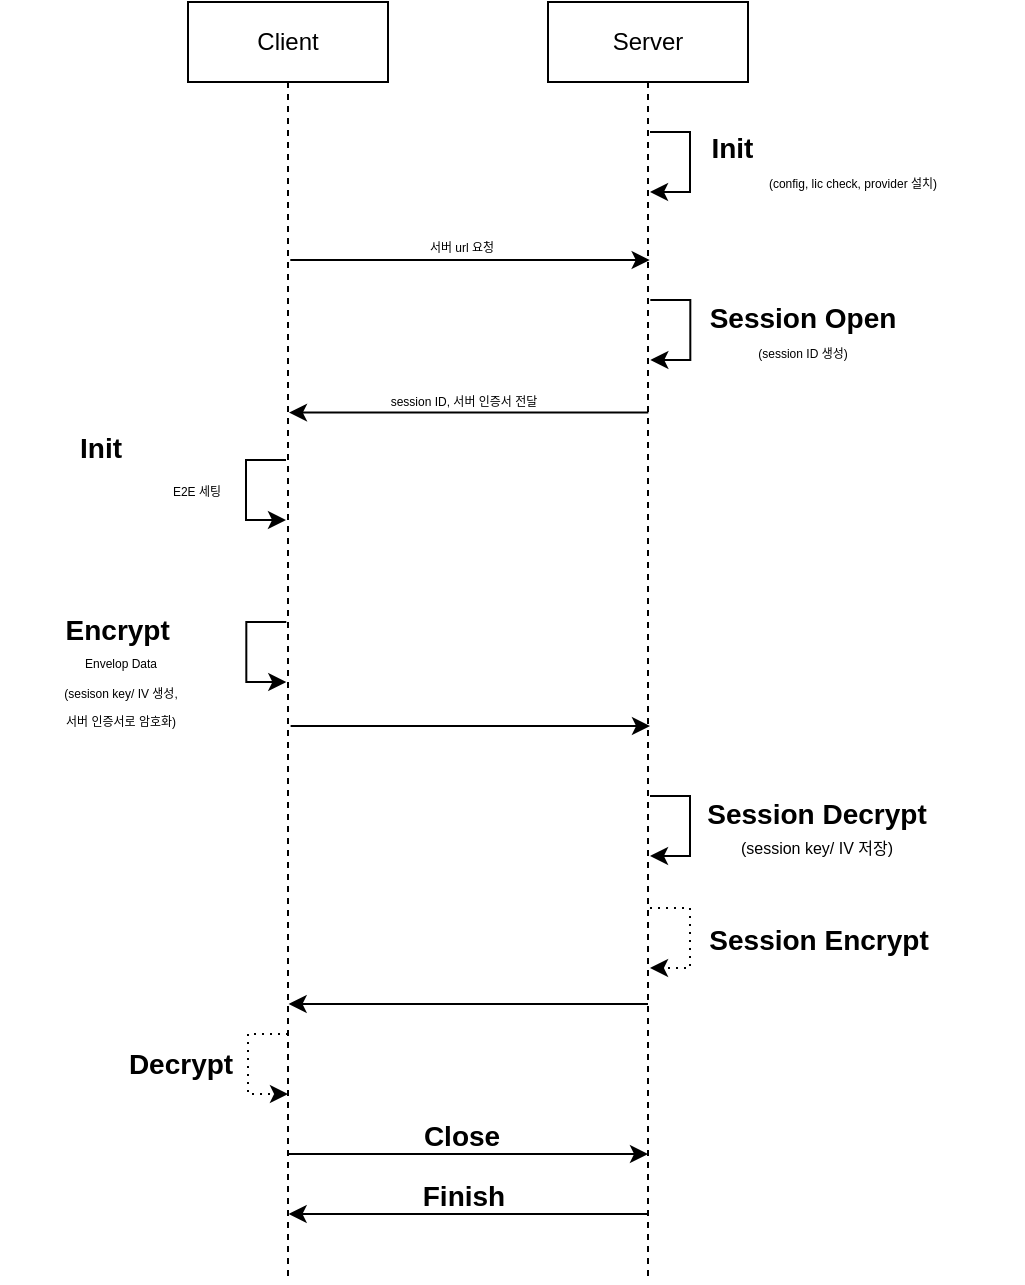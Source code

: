 <mxfile version="21.5.2" type="github">
  <diagram name="Page-1" id="2YBvvXClWsGukQMizWep">
    <mxGraphModel dx="2524" dy="800" grid="1" gridSize="10" guides="1" tooltips="1" connect="1" arrows="1" fold="1" page="1" pageScale="1" pageWidth="850" pageHeight="1100" math="0" shadow="0">
      <root>
        <mxCell id="0" />
        <mxCell id="1" parent="0" />
        <mxCell id="aM9ryv3xv72pqoxQDRHE-1" value="Client" style="shape=umlLifeline;perimeter=lifelinePerimeter;whiteSpace=wrap;html=1;container=0;dropTarget=0;collapsible=0;recursiveResize=0;outlineConnect=0;portConstraint=eastwest;newEdgeStyle={&quot;edgeStyle&quot;:&quot;elbowEdgeStyle&quot;,&quot;elbow&quot;:&quot;vertical&quot;,&quot;curved&quot;:0,&quot;rounded&quot;:0};" parent="1" vertex="1">
          <mxGeometry x="64" y="20" width="100" height="640" as="geometry" />
        </mxCell>
        <mxCell id="aM9ryv3xv72pqoxQDRHE-5" value="Server" style="shape=umlLifeline;perimeter=lifelinePerimeter;whiteSpace=wrap;html=1;container=0;dropTarget=0;collapsible=0;recursiveResize=0;outlineConnect=0;portConstraint=eastwest;newEdgeStyle={&quot;edgeStyle&quot;:&quot;elbowEdgeStyle&quot;,&quot;elbow&quot;:&quot;vertical&quot;,&quot;curved&quot;:0,&quot;rounded&quot;:0};" parent="1" vertex="1">
          <mxGeometry x="244" y="20" width="100" height="640" as="geometry" />
        </mxCell>
        <mxCell id="qnF_YoGQctbGKn9Q77Ay-7" value="&lt;font style=&quot;font-size: 14px;&quot;&gt;&lt;font style=&quot;&quot;&gt;&lt;b style=&quot;&quot;&gt;Init&amp;nbsp; &amp;nbsp; &amp;nbsp; &amp;nbsp;&lt;/b&gt;&lt;/font&gt;&amp;nbsp; &amp;nbsp; &amp;nbsp; &amp;nbsp; &amp;nbsp; &amp;nbsp; &amp;nbsp; &amp;nbsp; &amp;nbsp; &amp;nbsp; &amp;nbsp; &amp;nbsp;&amp;nbsp;&lt;/font&gt;&lt;br&gt;&lt;font style=&quot;font-size: 6px;&quot;&gt;(config, lic check, provider 설치)&lt;/font&gt;" style="text;html=1;align=center;verticalAlign=middle;resizable=0;points=[];autosize=1;strokeColor=none;fillColor=none;" parent="1" vertex="1">
          <mxGeometry x="311.16" y="80" width="170" height="40" as="geometry" />
        </mxCell>
        <mxCell id="s-tgZXbwLpnM8gKIJpUk-3" value="" style="endArrow=classic;html=1;rounded=0;" parent="1" edge="1">
          <mxGeometry width="50" height="50" relative="1" as="geometry">
            <mxPoint x="295" y="85" as="sourcePoint" />
            <mxPoint x="295" y="115" as="targetPoint" />
            <Array as="points">
              <mxPoint x="315" y="85" />
              <mxPoint x="315" y="115" />
            </Array>
          </mxGeometry>
        </mxCell>
        <mxCell id="s-tgZXbwLpnM8gKIJpUk-5" value="" style="endArrow=classic;html=1;rounded=0;" parent="1" edge="1">
          <mxGeometry width="50" height="50" relative="1" as="geometry">
            <mxPoint x="294.17" y="225.31" as="sourcePoint" />
            <mxPoint x="114.48" y="225.31" as="targetPoint" />
          </mxGeometry>
        </mxCell>
        <UserObject label="&lt;font style=&quot;font-size: 6px;&quot;&gt;session ID, 서버 인증서 전달&lt;/font&gt;" placeholders="1" name="Variable" id="s-tgZXbwLpnM8gKIJpUk-11">
          <mxCell style="text;html=1;strokeColor=none;fillColor=none;align=center;verticalAlign=middle;whiteSpace=wrap;overflow=hidden;" parent="1" vertex="1">
            <mxGeometry x="107" y="208" width="190" height="20" as="geometry" />
          </mxCell>
        </UserObject>
        <mxCell id="s-tgZXbwLpnM8gKIJpUk-25" value="" style="endArrow=classic;html=1;rounded=0;" parent="1" edge="1">
          <mxGeometry width="50" height="50" relative="1" as="geometry">
            <mxPoint x="294.0" y="626" as="sourcePoint" />
            <mxPoint x="114.31" y="626" as="targetPoint" />
            <Array as="points">
              <mxPoint x="206.99" y="626" />
            </Array>
          </mxGeometry>
        </mxCell>
        <UserObject label="&lt;font style=&quot;font-size: 14px;&quot;&gt;&lt;b&gt;Finish&lt;/b&gt;&lt;/font&gt;" placeholders="1" name="Variable" id="s-tgZXbwLpnM8gKIJpUk-26">
          <mxCell style="text;html=1;strokeColor=none;fillColor=none;align=center;verticalAlign=middle;whiteSpace=wrap;overflow=hidden;" parent="1" vertex="1">
            <mxGeometry x="159.16" y="606" width="85.66" height="20" as="geometry" />
          </mxCell>
        </UserObject>
        <mxCell id="oceLCw-vA89sq_wsJkHA-1" value="&lt;font style=&quot;font-size: 14px;&quot;&gt;&lt;b style=&quot;&quot;&gt;&lt;font style=&quot;&quot;&gt;Session Open&lt;/font&gt;&lt;/b&gt;&lt;br&gt;&lt;/font&gt;&lt;font style=&quot;font-size: 6px;&quot;&gt;(session ID 생성)&lt;/font&gt;" style="text;html=1;align=center;verticalAlign=middle;resizable=0;points=[];autosize=1;strokeColor=none;fillColor=none;" parent="1" vertex="1">
          <mxGeometry x="311.16" y="165" width="120" height="40" as="geometry" />
        </mxCell>
        <mxCell id="oceLCw-vA89sq_wsJkHA-2" value="" style="endArrow=classic;html=1;rounded=0;" parent="1" edge="1">
          <mxGeometry width="50" height="50" relative="1" as="geometry">
            <mxPoint x="295.16" y="169" as="sourcePoint" />
            <mxPoint x="295.16" y="199" as="targetPoint" />
            <Array as="points">
              <mxPoint x="315.16" y="169" />
              <mxPoint x="315.16" y="199" />
            </Array>
          </mxGeometry>
        </mxCell>
        <mxCell id="oceLCw-vA89sq_wsJkHA-13" value="" style="endArrow=classic;html=1;rounded=0;" parent="1" edge="1">
          <mxGeometry width="50" height="50" relative="1" as="geometry">
            <mxPoint x="114.31" y="596.0" as="sourcePoint" />
            <mxPoint x="294" y="596.0" as="targetPoint" />
            <Array as="points">
              <mxPoint x="200.5" y="596" />
            </Array>
          </mxGeometry>
        </mxCell>
        <UserObject label="&lt;font style=&quot;font-size: 14px;&quot;&gt;&lt;b&gt;Close&lt;/b&gt;&lt;/font&gt;" placeholders="1" name="Variable" id="oceLCw-vA89sq_wsJkHA-14">
          <mxCell style="text;html=1;strokeColor=none;fillColor=none;align=center;verticalAlign=middle;whiteSpace=wrap;overflow=hidden;" parent="1" vertex="1">
            <mxGeometry x="161.16" y="576" width="80" height="20" as="geometry" />
          </mxCell>
        </UserObject>
        <mxCell id="oceLCw-vA89sq_wsJkHA-20" value="" style="endArrow=classic;html=1;rounded=0;" parent="1" edge="1">
          <mxGeometry width="50" height="50" relative="1" as="geometry">
            <mxPoint x="294.0" y="521" as="sourcePoint" />
            <mxPoint x="114.31" y="521" as="targetPoint" />
          </mxGeometry>
        </mxCell>
        <mxCell id="Sdq2DNVJD1xR0tQ0EvTL-17" value="&lt;font style=&quot;font-size: 6px;&quot;&gt;E2E 세팅&lt;/font&gt;" style="text;html=1;align=center;verticalAlign=middle;resizable=0;points=[];autosize=1;strokeColor=none;fillColor=none;" parent="1" vertex="1">
          <mxGeometry x="33" y="248" width="70" height="30" as="geometry" />
        </mxCell>
        <mxCell id="Sdq2DNVJD1xR0tQ0EvTL-18" value="" style="endArrow=classic;html=1;rounded=0;" parent="1" edge="1">
          <mxGeometry width="50" height="50" relative="1" as="geometry">
            <mxPoint x="113.0" y="249" as="sourcePoint" />
            <mxPoint x="113.0" y="279" as="targetPoint" />
            <Array as="points">
              <mxPoint x="93.0" y="249" />
              <mxPoint x="93.0" y="279" />
            </Array>
          </mxGeometry>
        </mxCell>
        <mxCell id="Sdq2DNVJD1xR0tQ0EvTL-19" value="&lt;b&gt;&lt;font style=&quot;font-size: 14px;&quot;&gt;Encrypt&lt;/font&gt;&lt;/b&gt;&amp;nbsp;&lt;br&gt;&lt;font style=&quot;font-size: 6px;&quot;&gt;Envelop Data&lt;br&gt;&lt;font style=&quot;&quot;&gt;(sesison key/ IV 생성,&lt;br&gt;서버 인증서로 암호화)&lt;/font&gt;&lt;/font&gt;&lt;span style=&quot;font-size: 11px;&quot;&gt;&lt;br&gt;&lt;/span&gt;" style="text;html=1;align=center;verticalAlign=middle;resizable=0;points=[];autosize=1;strokeColor=none;fillColor=none;" parent="1" vertex="1">
          <mxGeometry x="-30" y="320" width="120" height="70" as="geometry" />
        </mxCell>
        <mxCell id="Sdq2DNVJD1xR0tQ0EvTL-20" value="" style="endArrow=classic;html=1;rounded=0;" parent="1" edge="1">
          <mxGeometry width="50" height="50" relative="1" as="geometry">
            <mxPoint x="113.16" y="330" as="sourcePoint" />
            <mxPoint x="113.16" y="360" as="targetPoint" />
            <Array as="points">
              <mxPoint x="93.16" y="330" />
              <mxPoint x="93.16" y="360" />
            </Array>
          </mxGeometry>
        </mxCell>
        <mxCell id="Sdq2DNVJD1xR0tQ0EvTL-21" value="" style="endArrow=classic;html=1;rounded=0;" parent="1" edge="1">
          <mxGeometry width="50" height="50" relative="1" as="geometry">
            <mxPoint x="115.31" y="382.0" as="sourcePoint" />
            <mxPoint x="295" y="382.0" as="targetPoint" />
            <Array as="points">
              <mxPoint x="201.5" y="382" />
            </Array>
          </mxGeometry>
        </mxCell>
        <mxCell id="Sdq2DNVJD1xR0tQ0EvTL-22" value="" style="endArrow=classic;html=1;rounded=0;" parent="1" edge="1">
          <mxGeometry width="50" height="50" relative="1" as="geometry">
            <mxPoint x="295" y="417" as="sourcePoint" />
            <mxPoint x="295" y="447" as="targetPoint" />
            <Array as="points">
              <mxPoint x="315" y="417" />
              <mxPoint x="315" y="447" />
            </Array>
          </mxGeometry>
        </mxCell>
        <mxCell id="Sdq2DNVJD1xR0tQ0EvTL-23" value="&lt;font style=&quot;font-size: 14px;&quot;&gt;&lt;b style=&quot;&quot;&gt;Session Decrypt&lt;/b&gt;&lt;/font&gt;&lt;br&gt;&lt;font style=&quot;font-size: 8px;&quot;&gt;(session key/ IV 저장)&lt;/font&gt;" style="text;html=1;align=center;verticalAlign=middle;resizable=0;points=[];autosize=1;strokeColor=none;fillColor=none;" parent="1" vertex="1">
          <mxGeometry x="313" y="413" width="130" height="40" as="geometry" />
        </mxCell>
        <mxCell id="Sdq2DNVJD1xR0tQ0EvTL-25" value="" style="endArrow=classic;html=1;rounded=0;dashed=1;dashPattern=1 3;" parent="1" edge="1">
          <mxGeometry width="50" height="50" relative="1" as="geometry">
            <mxPoint x="295" y="473" as="sourcePoint" />
            <mxPoint x="295" y="503" as="targetPoint" />
            <Array as="points">
              <mxPoint x="315" y="473" />
              <mxPoint x="315" y="503" />
            </Array>
          </mxGeometry>
        </mxCell>
        <mxCell id="Sdq2DNVJD1xR0tQ0EvTL-26" value="&lt;b style=&quot;&quot;&gt;&lt;font style=&quot;font-size: 14px;&quot;&gt;Decrypt&lt;/font&gt;&lt;/b&gt;" style="text;html=1;align=center;verticalAlign=middle;resizable=0;points=[];autosize=1;strokeColor=none;fillColor=none;" parent="1" vertex="1">
          <mxGeometry x="20" y="536" width="80" height="30" as="geometry" />
        </mxCell>
        <mxCell id="Sdq2DNVJD1xR0tQ0EvTL-27" value="" style="endArrow=classic;html=1;rounded=0;dashed=1;dashPattern=1 3;" parent="1" edge="1">
          <mxGeometry width="50" height="50" relative="1" as="geometry">
            <mxPoint x="114" y="536" as="sourcePoint" />
            <mxPoint x="114" y="566" as="targetPoint" />
            <Array as="points">
              <mxPoint x="94" y="536" />
              <mxPoint x="94" y="566" />
            </Array>
          </mxGeometry>
        </mxCell>
        <mxCell id="Sdq2DNVJD1xR0tQ0EvTL-41" value="" style="endArrow=classic;html=1;rounded=0;" parent="1" edge="1">
          <mxGeometry width="50" height="50" relative="1" as="geometry">
            <mxPoint x="115.15" y="149.0" as="sourcePoint" />
            <mxPoint x="294.84" y="149.0" as="targetPoint" />
            <Array as="points">
              <mxPoint x="201.34" y="149.0" />
            </Array>
          </mxGeometry>
        </mxCell>
        <mxCell id="Sdq2DNVJD1xR0tQ0EvTL-45" value="&lt;b style=&quot;&quot;&gt;&lt;font style=&quot;font-size: 14px;&quot;&gt;Init&lt;/font&gt;&lt;/b&gt;" style="text;html=1;align=center;verticalAlign=middle;resizable=0;points=[];autosize=1;strokeColor=none;fillColor=none;" parent="1" vertex="1">
          <mxGeometry y="228" width="40" height="30" as="geometry" />
        </mxCell>
        <mxCell id="Sdq2DNVJD1xR0tQ0EvTL-49" value="&lt;font style=&quot;font-size: 14px;&quot;&gt;&lt;b&gt;Session Encrypt&lt;/b&gt;&lt;/font&gt;" style="text;html=1;align=center;verticalAlign=middle;resizable=0;points=[];autosize=1;strokeColor=none;fillColor=none;" parent="1" vertex="1">
          <mxGeometry x="314.16" y="474" width="130" height="30" as="geometry" />
        </mxCell>
        <UserObject label="&lt;span style=&quot;font-size: 6px;&quot;&gt;서버 url 요청&lt;/span&gt;" placeholders="1" name="Variable" id="TC_8FckEhOl89DJ4BgDS-1">
          <mxCell style="text;html=1;strokeColor=none;fillColor=none;align=center;verticalAlign=middle;whiteSpace=wrap;overflow=hidden;" parent="1" vertex="1">
            <mxGeometry x="105.99" y="131" width="190" height="20" as="geometry" />
          </mxCell>
        </UserObject>
      </root>
    </mxGraphModel>
  </diagram>
</mxfile>
